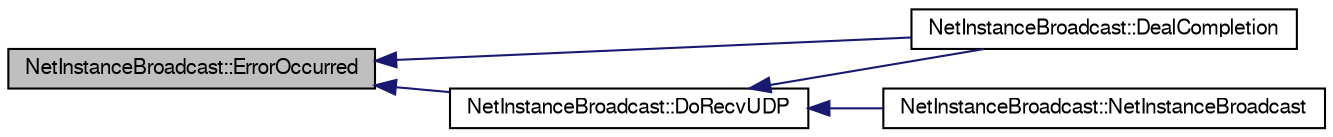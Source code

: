 digraph G
{
  edge [fontname="FreeSans",fontsize="10",labelfontname="FreeSans",labelfontsize="10"];
  node [fontname="FreeSans",fontsize="10",shape=record];
  rankdir=LR;
  Node1 [label="NetInstanceBroadcast::ErrorOccurred",height=0.2,width=0.4,color="black", fillcolor="grey75", style="filled" fontcolor="black"];
  Node1 -> Node2 [dir=back,color="midnightblue",fontsize="10",style="solid"];
  Node2 [label="NetInstanceBroadcast::DealCompletion",height=0.2,width=0.4,color="black", fillcolor="white", style="filled",URL="$class_net_instance_broadcast.html#a27bf7fcef7ab255f6ba0ba5b0e680a3b"];
  Node1 -> Node3 [dir=back,color="midnightblue",fontsize="10",style="solid"];
  Node3 [label="NetInstanceBroadcast::DoRecvUDP",height=0.2,width=0.4,color="black", fillcolor="white", style="filled",URL="$class_net_instance_broadcast.html#a527e4b96e4e34bec0c0109617c485996"];
  Node3 -> Node2 [dir=back,color="midnightblue",fontsize="10",style="solid"];
  Node3 -> Node4 [dir=back,color="midnightblue",fontsize="10",style="solid"];
  Node4 [label="NetInstanceBroadcast::NetInstanceBroadcast",height=0.2,width=0.4,color="black", fillcolor="white", style="filled",URL="$class_net_instance_broadcast.html#ac124da5806dc4f596887faf39bcf6a0c"];
}
